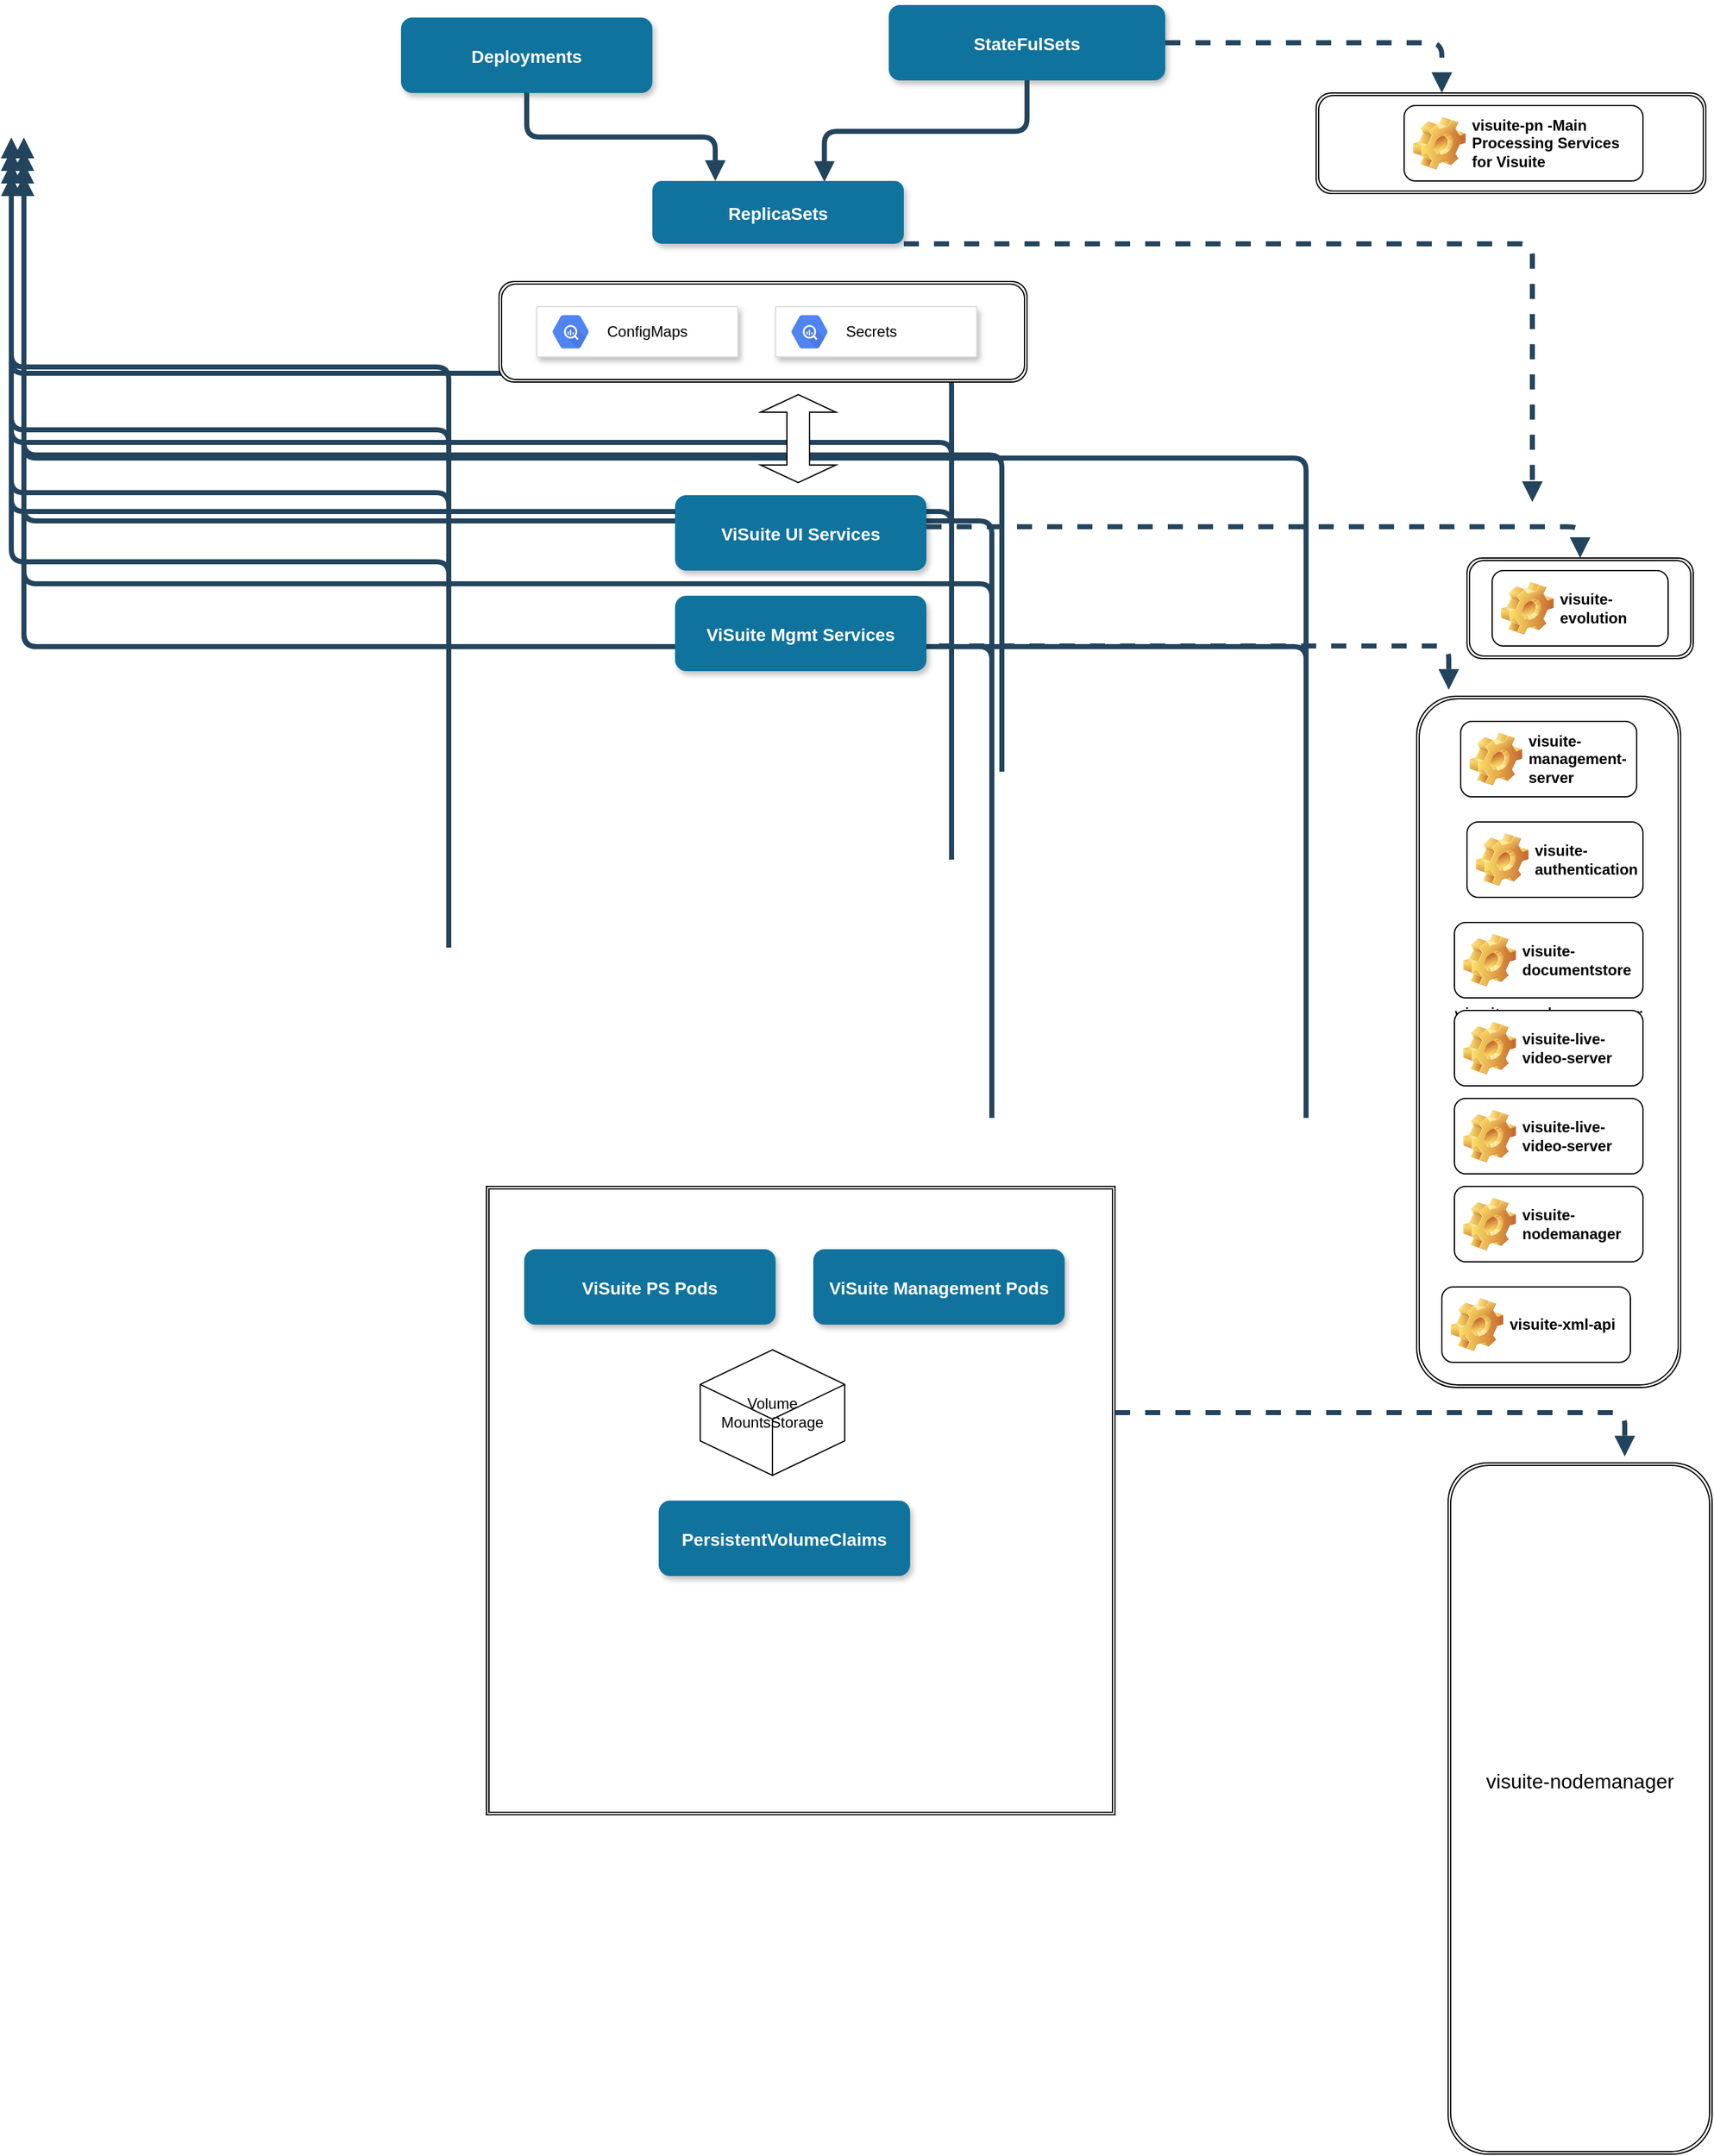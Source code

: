 <mxfile version="21.0.10" type="github">
  <diagram name="Page-1" id="97916047-d0de-89f5-080d-49f4d83e522f">
    <mxGraphModel dx="1588" dy="940" grid="1" gridSize="10" guides="1" tooltips="1" connect="1" arrows="1" fold="1" page="1" pageScale="1.5" pageWidth="1169" pageHeight="827" background="none" math="0" shadow="0">
      <root>
        <mxCell id="0" />
        <mxCell id="1" parent="0" />
        <mxCell id="2" value="ReplicaSets" style="rounded=1;fillColor=#10739E;strokeColor=none;shadow=1;gradientColor=none;fontStyle=1;fontColor=#FFFFFF;fontSize=14;" parent="1" vertex="1">
          <mxGeometry x="672" y="200" width="200" height="50" as="geometry" />
        </mxCell>
        <mxCell id="3" value="StateFulSets" style="rounded=1;fillColor=#10739E;strokeColor=none;shadow=1;gradientColor=none;fontStyle=1;fontColor=#FFFFFF;fontSize=14;" parent="1" vertex="1">
          <mxGeometry x="860" y="60" width="220" height="60" as="geometry" />
        </mxCell>
        <mxCell id="33" value="" style="edgeStyle=elbowEdgeStyle;elbow=vertical;strokeWidth=4;endArrow=block;endFill=1;fontStyle=1;dashed=1;strokeColor=#23445D;" parent="1" source="2" edge="1">
          <mxGeometry x="22" y="165.5" width="100" height="100" as="geometry">
            <mxPoint x="22" y="265.5" as="sourcePoint" />
            <mxPoint x="1372" y="455.5" as="targetPoint" />
            <Array as="points">
              <mxPoint x="940" y="250" />
              <mxPoint x="1060" y="296" />
            </Array>
          </mxGeometry>
        </mxCell>
        <mxCell id="38" value="" style="edgeStyle=elbowEdgeStyle;elbow=vertical;strokeWidth=4;endArrow=block;endFill=1;fontStyle=1;strokeColor=#23445D;" parent="1" target="9" edge="1">
          <mxGeometry x="62" y="165.5" width="100" height="100" as="geometry">
            <mxPoint x="510" y="530" as="sourcePoint" />
            <mxPoint x="162" y="165.5" as="targetPoint" />
          </mxGeometry>
        </mxCell>
        <mxCell id="39" value="" style="edgeStyle=elbowEdgeStyle;elbow=vertical;strokeWidth=4;endArrow=block;endFill=1;fontStyle=1;strokeColor=#23445D;" parent="1" target="10" edge="1">
          <mxGeometry x="62" y="175.5" width="100" height="100" as="geometry">
            <mxPoint x="510" y="620" as="sourcePoint" />
            <mxPoint x="162" y="175.5" as="targetPoint" />
          </mxGeometry>
        </mxCell>
        <mxCell id="40" value="" style="edgeStyle=elbowEdgeStyle;elbow=vertical;strokeWidth=4;endArrow=block;endFill=1;fontStyle=1;strokeColor=#23445D;" parent="1" target="11" edge="1">
          <mxGeometry x="62" y="185.5" width="100" height="100" as="geometry">
            <mxPoint x="510" y="710" as="sourcePoint" />
            <mxPoint x="162" y="185.5" as="targetPoint" />
          </mxGeometry>
        </mxCell>
        <mxCell id="41" value="" style="edgeStyle=elbowEdgeStyle;elbow=vertical;strokeWidth=4;endArrow=block;endFill=1;fontStyle=1;strokeColor=#23445D;" parent="1" target="12" edge="1">
          <mxGeometry x="62" y="195.5" width="100" height="100" as="geometry">
            <mxPoint x="510" y="810" as="sourcePoint" />
            <mxPoint x="162" y="195.5" as="targetPoint" />
          </mxGeometry>
        </mxCell>
        <mxCell id="42" value="" style="edgeStyle=elbowEdgeStyle;elbow=vertical;strokeWidth=4;endArrow=block;endFill=1;fontStyle=1;strokeColor=#23445D;" parent="1" target="14" edge="1">
          <mxGeometry x="62" y="165.5" width="100" height="100" as="geometry">
            <mxPoint x="910" y="540" as="sourcePoint" />
            <mxPoint x="162" y="165.5" as="targetPoint" />
          </mxGeometry>
        </mxCell>
        <mxCell id="43" value="" style="edgeStyle=elbowEdgeStyle;elbow=vertical;strokeWidth=4;endArrow=block;endFill=1;fontStyle=1;strokeColor=#23445D;" parent="1" target="15" edge="1">
          <mxGeometry x="62" y="175.5" width="100" height="100" as="geometry">
            <mxPoint x="910" y="640" as="sourcePoint" />
            <mxPoint x="162" y="175.5" as="targetPoint" />
          </mxGeometry>
        </mxCell>
        <mxCell id="44" value="" style="edgeStyle=elbowEdgeStyle;elbow=vertical;strokeWidth=4;endArrow=block;endFill=1;fontStyle=1;strokeColor=#23445D;" parent="1" target="16" edge="1">
          <mxGeometry x="62" y="185.5" width="100" height="100" as="geometry">
            <mxPoint x="910" y="740" as="sourcePoint" />
            <mxPoint x="162" y="185.5" as="targetPoint" />
          </mxGeometry>
        </mxCell>
        <mxCell id="46" value="" style="edgeStyle=elbowEdgeStyle;elbow=vertical;strokeWidth=4;endArrow=block;endFill=1;fontStyle=1;strokeColor=#23445D;" parent="1" target="19" edge="1">
          <mxGeometry x="72" y="165.5" width="100" height="100" as="geometry">
            <mxPoint x="950" y="670" as="sourcePoint" />
            <mxPoint x="172" y="165.5" as="targetPoint" />
          </mxGeometry>
        </mxCell>
        <mxCell id="47" value="" style="edgeStyle=elbowEdgeStyle;elbow=vertical;strokeWidth=4;endArrow=block;endFill=1;fontStyle=1;strokeColor=#23445D;" parent="1" target="20" edge="1">
          <mxGeometry x="72" y="175.5" width="100" height="100" as="geometry">
            <mxPoint x="942.0" y="765.5" as="sourcePoint" />
            <mxPoint x="172" y="175.5" as="targetPoint" />
          </mxGeometry>
        </mxCell>
        <mxCell id="48" value="" style="edgeStyle=elbowEdgeStyle;elbow=vertical;strokeWidth=4;endArrow=block;endFill=1;fontStyle=1;strokeColor=#23445D;" parent="1" target="21" edge="1">
          <mxGeometry x="72" y="185.5" width="100" height="100" as="geometry">
            <mxPoint x="942.0" y="855.5" as="sourcePoint" />
            <mxPoint x="172" y="185.5" as="targetPoint" />
          </mxGeometry>
        </mxCell>
        <mxCell id="49" value="" style="edgeStyle=elbowEdgeStyle;elbow=vertical;strokeWidth=4;endArrow=block;endFill=1;fontStyle=1;strokeColor=#23445D;" parent="1" target="22" edge="1">
          <mxGeometry x="72" y="195.5" width="100" height="100" as="geometry">
            <mxPoint x="942.0" y="945.5" as="sourcePoint" />
            <mxPoint x="172" y="195.5" as="targetPoint" />
          </mxGeometry>
        </mxCell>
        <mxCell id="50" value="" style="edgeStyle=elbowEdgeStyle;elbow=vertical;strokeWidth=4;endArrow=block;endFill=1;fontStyle=1;strokeColor=#23445D;" parent="1" target="24" edge="1">
          <mxGeometry x="72" y="165.5" width="100" height="100" as="geometry">
            <mxPoint x="1192.0" y="675.5" as="sourcePoint" />
            <mxPoint x="172" y="165.5" as="targetPoint" />
          </mxGeometry>
        </mxCell>
        <mxCell id="53" value="" style="edgeStyle=elbowEdgeStyle;elbow=vertical;strokeWidth=4;endArrow=block;endFill=1;fontStyle=1;strokeColor=#23445D;" parent="1" target="27" edge="1">
          <mxGeometry x="72" y="195.5" width="100" height="100" as="geometry">
            <mxPoint x="1192.0" y="945.5" as="sourcePoint" />
            <mxPoint x="172" y="195.5" as="targetPoint" />
          </mxGeometry>
        </mxCell>
        <mxCell id="KgZWAgX5CuyF-5SO7iqZ-55" value="Deployments" style="rounded=1;fillColor=#10739E;strokeColor=none;shadow=1;gradientColor=none;fontStyle=1;fontColor=#FFFFFF;fontSize=14;" vertex="1" parent="1">
          <mxGeometry x="472" y="70" width="200" height="60" as="geometry" />
        </mxCell>
        <mxCell id="KgZWAgX5CuyF-5SO7iqZ-59" value="" style="edgeStyle=elbowEdgeStyle;elbow=vertical;strokeWidth=4;endArrow=block;endFill=1;fontStyle=1;strokeColor=#23445D;exitX=0.5;exitY=1;exitDx=0;exitDy=0;entryX=0.25;entryY=0;entryDx=0;entryDy=0;" edge="1" parent="1" source="KgZWAgX5CuyF-5SO7iqZ-55" target="2">
          <mxGeometry x="32" y="175.5" width="100" height="100" as="geometry">
            <mxPoint x="782" y="276" as="sourcePoint" />
            <mxPoint x="780" y="180" as="targetPoint" />
            <Array as="points" />
          </mxGeometry>
        </mxCell>
        <mxCell id="KgZWAgX5CuyF-5SO7iqZ-86" value="ViSuite Mgmt Services" style="rounded=1;fillColor=#10739E;strokeColor=none;shadow=1;gradientColor=none;fontStyle=1;fontColor=#FFFFFF;fontSize=14;" vertex="1" parent="1">
          <mxGeometry x="690" y="530" width="200" height="60" as="geometry" />
        </mxCell>
        <mxCell id="KgZWAgX5CuyF-5SO7iqZ-87" value="" style="edgeStyle=elbowEdgeStyle;elbow=vertical;strokeWidth=4;endArrow=block;endFill=1;fontStyle=1;strokeColor=#23445D;exitX=0.5;exitY=1;exitDx=0;exitDy=0;entryX=0.684;entryY=0.015;entryDx=0;entryDy=0;entryPerimeter=0;" edge="1" parent="1" source="3" target="2">
          <mxGeometry x="316" y="195.5" width="100" height="100" as="geometry">
            <mxPoint x="856" y="150" as="sourcePoint" />
            <mxPoint x="802" y="170" as="targetPoint" />
            <Array as="points" />
          </mxGeometry>
        </mxCell>
        <mxCell id="KgZWAgX5CuyF-5SO7iqZ-88" value="" style="shape=ext;double=1;whiteSpace=wrap;html=1;aspect=fixed;" vertex="1" parent="1">
          <mxGeometry x="540" y="1000" width="500" height="500" as="geometry" />
        </mxCell>
        <mxCell id="KgZWAgX5CuyF-5SO7iqZ-89" value="ViSuite PS Pods" style="rounded=1;fillColor=#10739E;strokeColor=none;shadow=1;gradientColor=none;fontStyle=1;fontColor=#FFFFFF;fontSize=14;" vertex="1" parent="1">
          <mxGeometry x="570" y="1050" width="200" height="60" as="geometry" />
        </mxCell>
        <mxCell id="KgZWAgX5CuyF-5SO7iqZ-90" value="ViSuite Management Pods" style="rounded=1;fillColor=#10739E;strokeColor=none;shadow=1;gradientColor=none;fontStyle=1;fontColor=#FFFFFF;fontSize=14;" vertex="1" parent="1">
          <mxGeometry x="800" y="1050" width="200" height="60" as="geometry" />
        </mxCell>
        <mxCell id="KgZWAgX5CuyF-5SO7iqZ-94" value="" style="edgeStyle=elbowEdgeStyle;elbow=vertical;strokeWidth=4;endArrow=block;endFill=1;fontStyle=1;dashed=1;strokeColor=#23445D;entryX=-0.015;entryY=0.132;entryDx=0;entryDy=0;entryPerimeter=0;" edge="1" parent="1">
          <mxGeometry x="32" y="175.5" width="100" height="100" as="geometry">
            <mxPoint x="900" y="570" as="sourcePoint" />
            <mxPoint x="1305.5" y="604.88" as="targetPoint" />
            <Array as="points">
              <mxPoint x="1070" y="570" />
              <mxPoint x="1070" y="306" />
            </Array>
          </mxGeometry>
        </mxCell>
        <mxCell id="KgZWAgX5CuyF-5SO7iqZ-95" value="&#xa;&lt;span style=&quot;font-size:12.0pt;line-height:107%;&#xa;font-family:&amp;quot;Times New Roman&amp;quot;,serif;mso-fareast-font-family:&amp;quot;Times New Roman&amp;quot;;&#xa;letter-spacing:-.05pt;mso-ansi-language:EN-IN;mso-fareast-language:EN-IN;&#xa;mso-bidi-language:AR-SA&quot;&gt;visuite-nodemanager&lt;/span&gt;&#xa;&#xa;&#xa;&#xa;" style="shape=ext;double=1;rounded=1;whiteSpace=wrap;html=1;" vertex="1" parent="1">
          <mxGeometry x="1280" y="610" width="210" height="550" as="geometry" />
        </mxCell>
        <mxCell id="KgZWAgX5CuyF-5SO7iqZ-99" value="visuite-management-server&amp;nbsp;" style="label;whiteSpace=wrap;html=1;image=img/clipart/Gear_128x128.png" vertex="1" parent="1">
          <mxGeometry x="1315" y="630" width="140" height="60" as="geometry" />
        </mxCell>
        <mxCell id="KgZWAgX5CuyF-5SO7iqZ-100" value="visuite-authentication" style="label;whiteSpace=wrap;html=1;image=img/clipart/Gear_128x128.png" vertex="1" parent="1">
          <mxGeometry x="1320" y="710" width="140" height="60" as="geometry" />
        </mxCell>
        <mxCell id="KgZWAgX5CuyF-5SO7iqZ-101" value="visuite-documentstore" style="label;whiteSpace=wrap;html=1;image=img/clipart/Gear_128x128.png" vertex="1" parent="1">
          <mxGeometry x="1310" y="790" width="150" height="60" as="geometry" />
        </mxCell>
        <mxCell id="KgZWAgX5CuyF-5SO7iqZ-102" value="visuite-live-video-server" style="label;whiteSpace=wrap;html=1;image=img/clipart/Gear_128x128.png" vertex="1" parent="1">
          <mxGeometry x="1310" y="860" width="150" height="60" as="geometry" />
        </mxCell>
        <mxCell id="KgZWAgX5CuyF-5SO7iqZ-103" value="visuite-live-video-server" style="label;whiteSpace=wrap;html=1;image=img/clipart/Gear_128x128.png" vertex="1" parent="1">
          <mxGeometry x="1310" y="930" width="150" height="60" as="geometry" />
        </mxCell>
        <mxCell id="KgZWAgX5CuyF-5SO7iqZ-104" value="visuite-nodemanager" style="label;whiteSpace=wrap;html=1;image=img/clipart/Gear_128x128.png" vertex="1" parent="1">
          <mxGeometry x="1310" y="1000" width="150" height="60" as="geometry" />
        </mxCell>
        <mxCell id="KgZWAgX5CuyF-5SO7iqZ-107" value="visuite-xml-api" style="label;whiteSpace=wrap;html=1;image=img/clipart/Gear_128x128.png" vertex="1" parent="1">
          <mxGeometry x="1300" y="1080" width="150" height="60" as="geometry" />
        </mxCell>
        <mxCell id="KgZWAgX5CuyF-5SO7iqZ-108" value="ViSuite UI Services" style="rounded=1;fillColor=#10739E;strokeColor=none;shadow=1;gradientColor=none;fontStyle=1;fontColor=#FFFFFF;fontSize=14;" vertex="1" parent="1">
          <mxGeometry x="690" y="450" width="200" height="60" as="geometry" />
        </mxCell>
        <mxCell id="KgZWAgX5CuyF-5SO7iqZ-110" value="" style="edgeStyle=elbowEdgeStyle;elbow=vertical;strokeWidth=4;endArrow=block;endFill=1;fontStyle=1;dashed=1;strokeColor=#23445D;" edge="1" parent="1" target="KgZWAgX5CuyF-5SO7iqZ-111">
          <mxGeometry x="22" y="80.62" width="100" height="100" as="geometry">
            <mxPoint x="890" y="475.12" as="sourcePoint" />
            <mxPoint x="1370" y="490" as="targetPoint" />
            <Array as="points">
              <mxPoint x="1060" y="475.12" />
              <mxPoint x="1060" y="211.12" />
            </Array>
          </mxGeometry>
        </mxCell>
        <mxCell id="KgZWAgX5CuyF-5SO7iqZ-111" value="" style="shape=ext;double=1;rounded=1;whiteSpace=wrap;html=1;" vertex="1" parent="1">
          <mxGeometry x="1320" y="500" width="180" height="80" as="geometry" />
        </mxCell>
        <mxCell id="KgZWAgX5CuyF-5SO7iqZ-112" value="visuite-evolution" style="label;whiteSpace=wrap;html=1;image=img/clipart/Gear_128x128.png" vertex="1" parent="1">
          <mxGeometry x="1340" y="510" width="140" height="60" as="geometry" />
        </mxCell>
        <mxCell id="KgZWAgX5CuyF-5SO7iqZ-113" value="" style="shape=ext;double=1;rounded=1;whiteSpace=wrap;html=1;" vertex="1" parent="1">
          <mxGeometry x="550" y="280" width="420" height="80" as="geometry" />
        </mxCell>
        <mxCell id="KgZWAgX5CuyF-5SO7iqZ-115" value="" style="strokeColor=#dddddd;fillColor=#ffffff;shadow=1;strokeWidth=1;rounded=1;absoluteArcSize=1;arcSize=2;fontSize=10;fontColor=#9E9E9E;align=center;html=1;" vertex="1" parent="1">
          <mxGeometry x="580" y="300" width="160" height="40" as="geometry" />
        </mxCell>
        <mxCell id="KgZWAgX5CuyF-5SO7iqZ-116" value="&lt;font color=&quot;#000000&quot;&gt;ConfigMaps&lt;/font&gt;" style="dashed=0;connectable=0;html=1;fillColor=#5184F3;strokeColor=none;shape=mxgraph.gcp2.hexIcon;prIcon=bigquery;part=1;labelPosition=right;verticalLabelPosition=middle;align=left;verticalAlign=middle;spacingLeft=5;fontColor=#999999;fontSize=12;" vertex="1" parent="KgZWAgX5CuyF-5SO7iqZ-115">
          <mxGeometry y="0.5" width="44" height="39" relative="1" as="geometry">
            <mxPoint x="5" y="-19.5" as="offset" />
          </mxGeometry>
        </mxCell>
        <mxCell id="KgZWAgX5CuyF-5SO7iqZ-117" value="" style="strokeColor=#dddddd;fillColor=#ffffff;shadow=1;strokeWidth=1;rounded=1;absoluteArcSize=1;arcSize=2;fontSize=10;fontColor=#9E9E9E;align=center;html=1;" vertex="1" parent="1">
          <mxGeometry x="770" y="300" width="160" height="40" as="geometry" />
        </mxCell>
        <mxCell id="KgZWAgX5CuyF-5SO7iqZ-118" value="&lt;font color=&quot;#000000&quot;&gt;Secrets&lt;/font&gt;" style="dashed=0;connectable=0;html=1;fillColor=#5184F3;strokeColor=none;shape=mxgraph.gcp2.hexIcon;prIcon=bigquery;part=1;labelPosition=right;verticalLabelPosition=middle;align=left;verticalAlign=middle;spacingLeft=5;fontColor=#999999;fontSize=12;" vertex="1" parent="KgZWAgX5CuyF-5SO7iqZ-117">
          <mxGeometry y="0.5" width="44" height="39" relative="1" as="geometry">
            <mxPoint x="5" y="-19.5" as="offset" />
          </mxGeometry>
        </mxCell>
        <mxCell id="KgZWAgX5CuyF-5SO7iqZ-119" value="" style="edgeStyle=elbowEdgeStyle;elbow=vertical;strokeWidth=4;endArrow=block;endFill=1;fontStyle=1;dashed=1;strokeColor=#23445D;" edge="1" parent="1">
          <mxGeometry x="230" y="5.5" width="100" height="100" as="geometry">
            <mxPoint x="1080" y="90" as="sourcePoint" />
            <mxPoint x="1300" y="130" as="targetPoint" />
            <Array as="points">
              <mxPoint x="1350" y="90" />
              <mxPoint x="1268" y="136" />
            </Array>
          </mxGeometry>
        </mxCell>
        <mxCell id="KgZWAgX5CuyF-5SO7iqZ-120" value="" style="shape=ext;double=1;rounded=1;whiteSpace=wrap;html=1;" vertex="1" parent="1">
          <mxGeometry x="1200" y="130" width="310" height="80" as="geometry" />
        </mxCell>
        <mxCell id="KgZWAgX5CuyF-5SO7iqZ-124" value="Volume MountsStorage" style="html=1;whiteSpace=wrap;shape=isoCube2;backgroundOutline=1;isoAngle=15;" vertex="1" parent="1">
          <mxGeometry x="710" y="1130" width="115" height="100" as="geometry" />
        </mxCell>
        <mxCell id="KgZWAgX5CuyF-5SO7iqZ-128" value="PersistentVolumeClaims" style="rounded=1;fillColor=#10739E;strokeColor=none;shadow=1;gradientColor=none;fontStyle=1;fontColor=#FFFFFF;fontSize=14;" vertex="1" parent="1">
          <mxGeometry x="677" y="1250" width="200" height="60" as="geometry" />
        </mxCell>
        <mxCell id="KgZWAgX5CuyF-5SO7iqZ-130" value="" style="shape=doubleArrow;direction=south;whiteSpace=wrap;html=1;" vertex="1" parent="1">
          <mxGeometry x="758" y="370" width="60" height="70" as="geometry" />
        </mxCell>
        <mxCell id="KgZWAgX5CuyF-5SO7iqZ-131" value="visuite-pn -Main Processing Services for Visuite" style="label;whiteSpace=wrap;html=1;image=img/clipart/Gear_128x128.png" vertex="1" parent="1">
          <mxGeometry x="1270" y="140" width="190" height="60" as="geometry" />
        </mxCell>
        <mxCell id="KgZWAgX5CuyF-5SO7iqZ-137" value="" style="edgeStyle=elbowEdgeStyle;elbow=vertical;strokeWidth=4;endArrow=block;endFill=1;fontStyle=1;dashed=1;strokeColor=#23445D;entryX=-0.015;entryY=0.132;entryDx=0;entryDy=0;entryPerimeter=0;" edge="1" parent="1">
          <mxGeometry x="172" y="785.5" width="100" height="100" as="geometry">
            <mxPoint x="1040" y="1180" as="sourcePoint" />
            <mxPoint x="1445.5" y="1214.88" as="targetPoint" />
            <Array as="points">
              <mxPoint x="1210" y="1180" />
              <mxPoint x="1210" y="916" />
            </Array>
          </mxGeometry>
        </mxCell>
        <mxCell id="KgZWAgX5CuyF-5SO7iqZ-138" value="&#xa;&lt;span style=&quot;font-size:12.0pt;line-height:107%;&#xa;font-family:&amp;quot;Times New Roman&amp;quot;,serif;mso-fareast-font-family:&amp;quot;Times New Roman&amp;quot;;&#xa;letter-spacing:-.05pt;mso-ansi-language:EN-IN;mso-fareast-language:EN-IN;&#xa;mso-bidi-language:AR-SA&quot;&gt;visuite-nodemanager&lt;/span&gt;&#xa;&#xa;&#xa;&#xa;" style="shape=ext;double=1;rounded=1;whiteSpace=wrap;html=1;" vertex="1" parent="1">
          <mxGeometry x="1305" y="1220" width="210" height="550" as="geometry" />
        </mxCell>
      </root>
    </mxGraphModel>
  </diagram>
</mxfile>
